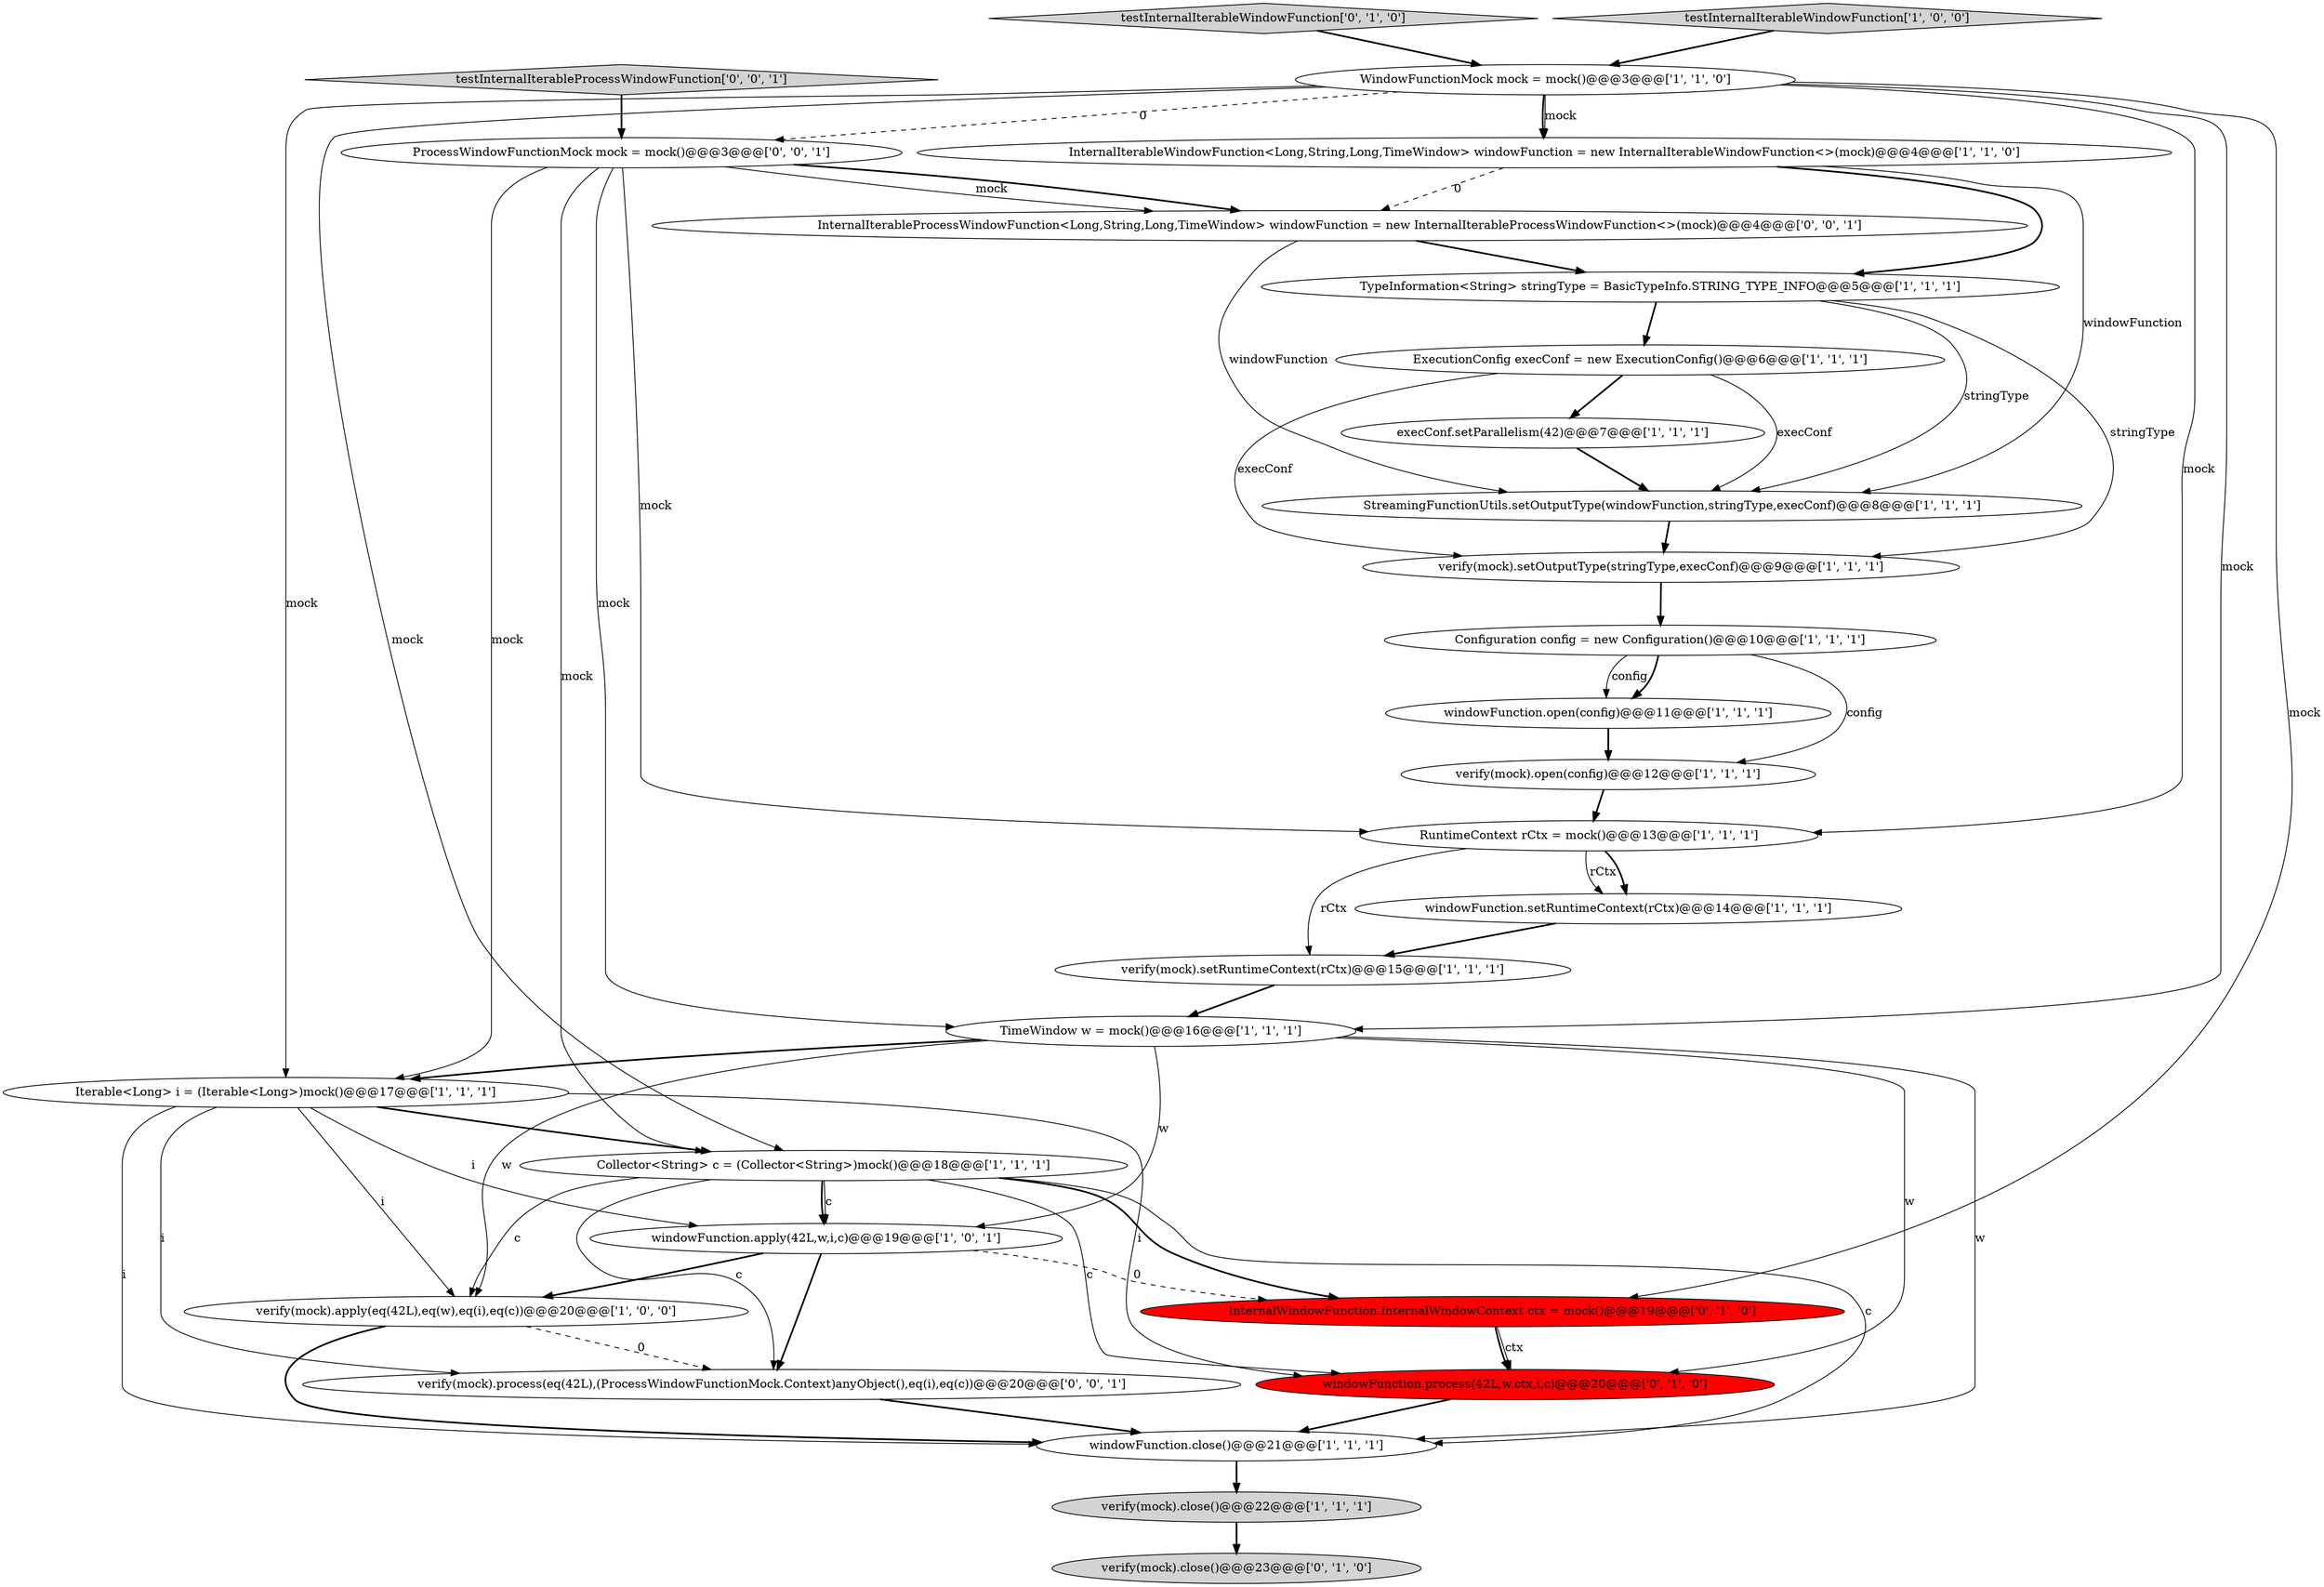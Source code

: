 digraph {
13 [style = filled, label = "windowFunction.close()@@@21@@@['1', '1', '1']", fillcolor = white, shape = ellipse image = "AAA0AAABBB1BBB"];
4 [style = filled, label = "windowFunction.apply(42L,w,i,c)@@@19@@@['1', '0', '1']", fillcolor = white, shape = ellipse image = "AAA0AAABBB1BBB"];
11 [style = filled, label = "windowFunction.open(config)@@@11@@@['1', '1', '1']", fillcolor = white, shape = ellipse image = "AAA0AAABBB1BBB"];
17 [style = filled, label = "verify(mock).setOutputType(stringType,execConf)@@@9@@@['1', '1', '1']", fillcolor = white, shape = ellipse image = "AAA0AAABBB1BBB"];
25 [style = filled, label = "verify(mock).process(eq(42L),(ProcessWindowFunctionMock.Context)anyObject(),eq(i),eq(c))@@@20@@@['0', '0', '1']", fillcolor = white, shape = ellipse image = "AAA0AAABBB3BBB"];
27 [style = filled, label = "ProcessWindowFunctionMock mock = mock()@@@3@@@['0', '0', '1']", fillcolor = white, shape = ellipse image = "AAA0AAABBB3BBB"];
19 [style = filled, label = "windowFunction.setRuntimeContext(rCtx)@@@14@@@['1', '1', '1']", fillcolor = white, shape = ellipse image = "AAA0AAABBB1BBB"];
8 [style = filled, label = "WindowFunctionMock mock = mock()@@@3@@@['1', '1', '0']", fillcolor = white, shape = ellipse image = "AAA0AAABBB1BBB"];
9 [style = filled, label = "InternalIterableWindowFunction<Long,String,Long,TimeWindow> windowFunction = new InternalIterableWindowFunction<>(mock)@@@4@@@['1', '1', '0']", fillcolor = white, shape = ellipse image = "AAA0AAABBB1BBB"];
3 [style = filled, label = "ExecutionConfig execConf = new ExecutionConfig()@@@6@@@['1', '1', '1']", fillcolor = white, shape = ellipse image = "AAA0AAABBB1BBB"];
20 [style = filled, label = "verify(mock).setRuntimeContext(rCtx)@@@15@@@['1', '1', '1']", fillcolor = white, shape = ellipse image = "AAA0AAABBB1BBB"];
7 [style = filled, label = "RuntimeContext rCtx = mock()@@@13@@@['1', '1', '1']", fillcolor = white, shape = ellipse image = "AAA0AAABBB1BBB"];
15 [style = filled, label = "verify(mock).open(config)@@@12@@@['1', '1', '1']", fillcolor = white, shape = ellipse image = "AAA0AAABBB1BBB"];
5 [style = filled, label = "verify(mock).apply(eq(42L),eq(w),eq(i),eq(c))@@@20@@@['1', '0', '0']", fillcolor = white, shape = ellipse image = "AAA0AAABBB1BBB"];
24 [style = filled, label = "testInternalIterableWindowFunction['0', '1', '0']", fillcolor = lightgray, shape = diamond image = "AAA0AAABBB2BBB"];
14 [style = filled, label = "Collector<String> c = (Collector<String>)mock()@@@18@@@['1', '1', '1']", fillcolor = white, shape = ellipse image = "AAA0AAABBB1BBB"];
1 [style = filled, label = "TypeInformation<String> stringType = BasicTypeInfo.STRING_TYPE_INFO@@@5@@@['1', '1', '1']", fillcolor = white, shape = ellipse image = "AAA0AAABBB1BBB"];
2 [style = filled, label = "Configuration config = new Configuration()@@@10@@@['1', '1', '1']", fillcolor = white, shape = ellipse image = "AAA0AAABBB1BBB"];
22 [style = filled, label = "verify(mock).close()@@@23@@@['0', '1', '0']", fillcolor = lightgray, shape = ellipse image = "AAA0AAABBB2BBB"];
26 [style = filled, label = "testInternalIterableProcessWindowFunction['0', '0', '1']", fillcolor = lightgray, shape = diamond image = "AAA0AAABBB3BBB"];
23 [style = filled, label = "windowFunction.process(42L,w,ctx,i,c)@@@20@@@['0', '1', '0']", fillcolor = red, shape = ellipse image = "AAA1AAABBB2BBB"];
21 [style = filled, label = "InternalWindowFunction.InternalWindowContext ctx = mock()@@@19@@@['0', '1', '0']", fillcolor = red, shape = ellipse image = "AAA1AAABBB2BBB"];
10 [style = filled, label = "verify(mock).close()@@@22@@@['1', '1', '1']", fillcolor = lightgray, shape = ellipse image = "AAA0AAABBB1BBB"];
0 [style = filled, label = "StreamingFunctionUtils.setOutputType(windowFunction,stringType,execConf)@@@8@@@['1', '1', '1']", fillcolor = white, shape = ellipse image = "AAA0AAABBB1BBB"];
18 [style = filled, label = "TimeWindow w = mock()@@@16@@@['1', '1', '1']", fillcolor = white, shape = ellipse image = "AAA0AAABBB1BBB"];
6 [style = filled, label = "testInternalIterableWindowFunction['1', '0', '0']", fillcolor = lightgray, shape = diamond image = "AAA0AAABBB1BBB"];
16 [style = filled, label = "execConf.setParallelism(42)@@@7@@@['1', '1', '1']", fillcolor = white, shape = ellipse image = "AAA0AAABBB1BBB"];
12 [style = filled, label = "Iterable<Long> i = (Iterable<Long>)mock()@@@17@@@['1', '1', '1']", fillcolor = white, shape = ellipse image = "AAA0AAABBB1BBB"];
28 [style = filled, label = "InternalIterableProcessWindowFunction<Long,String,Long,TimeWindow> windowFunction = new InternalIterableProcessWindowFunction<>(mock)@@@4@@@['0', '0', '1']", fillcolor = white, shape = ellipse image = "AAA0AAABBB3BBB"];
8->7 [style = solid, label="mock"];
14->13 [style = solid, label="c"];
13->10 [style = bold, label=""];
10->22 [style = bold, label=""];
16->0 [style = bold, label=""];
1->0 [style = solid, label="stringType"];
8->14 [style = solid, label="mock"];
15->7 [style = bold, label=""];
4->25 [style = bold, label=""];
3->0 [style = solid, label="execConf"];
25->13 [style = bold, label=""];
0->17 [style = bold, label=""];
19->20 [style = bold, label=""];
27->28 [style = bold, label=""];
9->28 [style = dashed, label="0"];
14->25 [style = solid, label="c"];
1->3 [style = bold, label=""];
18->12 [style = bold, label=""];
12->25 [style = solid, label="i"];
6->8 [style = bold, label=""];
27->12 [style = solid, label="mock"];
5->25 [style = dashed, label="0"];
28->1 [style = bold, label=""];
3->16 [style = bold, label=""];
8->18 [style = solid, label="mock"];
27->18 [style = solid, label="mock"];
4->21 [style = dashed, label="0"];
3->17 [style = solid, label="execConf"];
11->15 [style = bold, label=""];
14->5 [style = solid, label="c"];
18->13 [style = solid, label="w"];
20->18 [style = bold, label=""];
26->27 [style = bold, label=""];
14->4 [style = solid, label="c"];
14->4 [style = bold, label=""];
8->21 [style = solid, label="mock"];
12->5 [style = solid, label="i"];
17->2 [style = bold, label=""];
23->13 [style = bold, label=""];
9->0 [style = solid, label="windowFunction"];
12->4 [style = solid, label="i"];
27->28 [style = solid, label="mock"];
1->17 [style = solid, label="stringType"];
18->5 [style = solid, label="w"];
12->13 [style = solid, label="i"];
14->23 [style = solid, label="c"];
7->19 [style = solid, label="rCtx"];
8->9 [style = bold, label=""];
12->14 [style = bold, label=""];
5->13 [style = bold, label=""];
27->7 [style = solid, label="mock"];
7->20 [style = solid, label="rCtx"];
21->23 [style = solid, label="ctx"];
8->27 [style = dashed, label="0"];
27->14 [style = solid, label="mock"];
2->15 [style = solid, label="config"];
2->11 [style = solid, label="config"];
24->8 [style = bold, label=""];
9->1 [style = bold, label=""];
18->4 [style = solid, label="w"];
8->12 [style = solid, label="mock"];
28->0 [style = solid, label="windowFunction"];
7->19 [style = bold, label=""];
4->5 [style = bold, label=""];
8->9 [style = solid, label="mock"];
2->11 [style = bold, label=""];
14->21 [style = bold, label=""];
18->23 [style = solid, label="w"];
12->23 [style = solid, label="i"];
21->23 [style = bold, label=""];
}
